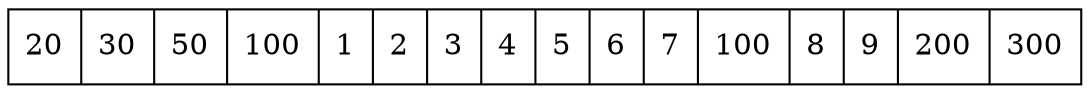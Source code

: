 digraph G{ node [shape = record ];
 rankdir=LR;X[label="{ 20|30|50|100|1|2|3|4|5|6|7|100|8|9|200|300}"]}
